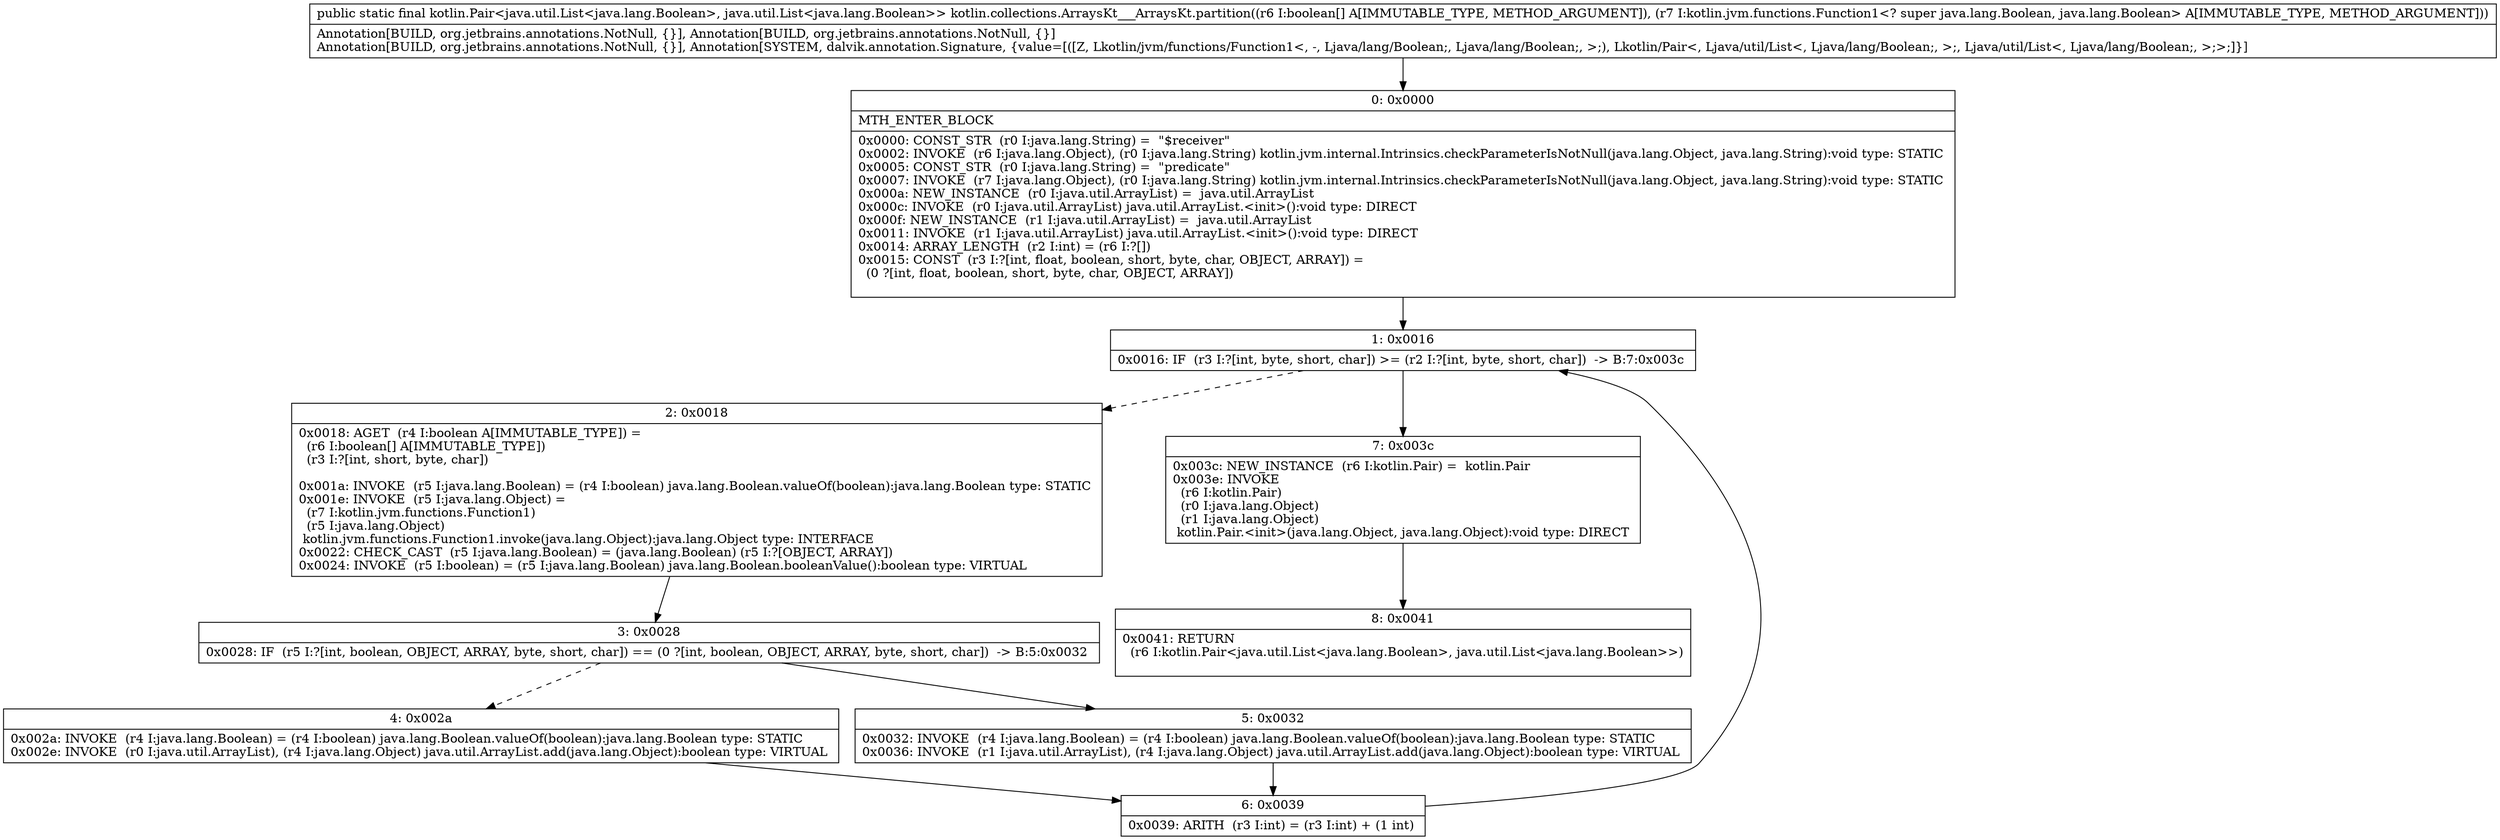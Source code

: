 digraph "CFG forkotlin.collections.ArraysKt___ArraysKt.partition([ZLkotlin\/jvm\/functions\/Function1;)Lkotlin\/Pair;" {
Node_0 [shape=record,label="{0\:\ 0x0000|MTH_ENTER_BLOCK\l|0x0000: CONST_STR  (r0 I:java.lang.String) =  \"$receiver\" \l0x0002: INVOKE  (r6 I:java.lang.Object), (r0 I:java.lang.String) kotlin.jvm.internal.Intrinsics.checkParameterIsNotNull(java.lang.Object, java.lang.String):void type: STATIC \l0x0005: CONST_STR  (r0 I:java.lang.String) =  \"predicate\" \l0x0007: INVOKE  (r7 I:java.lang.Object), (r0 I:java.lang.String) kotlin.jvm.internal.Intrinsics.checkParameterIsNotNull(java.lang.Object, java.lang.String):void type: STATIC \l0x000a: NEW_INSTANCE  (r0 I:java.util.ArrayList) =  java.util.ArrayList \l0x000c: INVOKE  (r0 I:java.util.ArrayList) java.util.ArrayList.\<init\>():void type: DIRECT \l0x000f: NEW_INSTANCE  (r1 I:java.util.ArrayList) =  java.util.ArrayList \l0x0011: INVOKE  (r1 I:java.util.ArrayList) java.util.ArrayList.\<init\>():void type: DIRECT \l0x0014: ARRAY_LENGTH  (r2 I:int) = (r6 I:?[]) \l0x0015: CONST  (r3 I:?[int, float, boolean, short, byte, char, OBJECT, ARRAY]) = \l  (0 ?[int, float, boolean, short, byte, char, OBJECT, ARRAY])\l \l}"];
Node_1 [shape=record,label="{1\:\ 0x0016|0x0016: IF  (r3 I:?[int, byte, short, char]) \>= (r2 I:?[int, byte, short, char])  \-\> B:7:0x003c \l}"];
Node_2 [shape=record,label="{2\:\ 0x0018|0x0018: AGET  (r4 I:boolean A[IMMUTABLE_TYPE]) = \l  (r6 I:boolean[] A[IMMUTABLE_TYPE])\l  (r3 I:?[int, short, byte, char])\l \l0x001a: INVOKE  (r5 I:java.lang.Boolean) = (r4 I:boolean) java.lang.Boolean.valueOf(boolean):java.lang.Boolean type: STATIC \l0x001e: INVOKE  (r5 I:java.lang.Object) = \l  (r7 I:kotlin.jvm.functions.Function1)\l  (r5 I:java.lang.Object)\l kotlin.jvm.functions.Function1.invoke(java.lang.Object):java.lang.Object type: INTERFACE \l0x0022: CHECK_CAST  (r5 I:java.lang.Boolean) = (java.lang.Boolean) (r5 I:?[OBJECT, ARRAY]) \l0x0024: INVOKE  (r5 I:boolean) = (r5 I:java.lang.Boolean) java.lang.Boolean.booleanValue():boolean type: VIRTUAL \l}"];
Node_3 [shape=record,label="{3\:\ 0x0028|0x0028: IF  (r5 I:?[int, boolean, OBJECT, ARRAY, byte, short, char]) == (0 ?[int, boolean, OBJECT, ARRAY, byte, short, char])  \-\> B:5:0x0032 \l}"];
Node_4 [shape=record,label="{4\:\ 0x002a|0x002a: INVOKE  (r4 I:java.lang.Boolean) = (r4 I:boolean) java.lang.Boolean.valueOf(boolean):java.lang.Boolean type: STATIC \l0x002e: INVOKE  (r0 I:java.util.ArrayList), (r4 I:java.lang.Object) java.util.ArrayList.add(java.lang.Object):boolean type: VIRTUAL \l}"];
Node_5 [shape=record,label="{5\:\ 0x0032|0x0032: INVOKE  (r4 I:java.lang.Boolean) = (r4 I:boolean) java.lang.Boolean.valueOf(boolean):java.lang.Boolean type: STATIC \l0x0036: INVOKE  (r1 I:java.util.ArrayList), (r4 I:java.lang.Object) java.util.ArrayList.add(java.lang.Object):boolean type: VIRTUAL \l}"];
Node_6 [shape=record,label="{6\:\ 0x0039|0x0039: ARITH  (r3 I:int) = (r3 I:int) + (1 int) \l}"];
Node_7 [shape=record,label="{7\:\ 0x003c|0x003c: NEW_INSTANCE  (r6 I:kotlin.Pair) =  kotlin.Pair \l0x003e: INVOKE  \l  (r6 I:kotlin.Pair)\l  (r0 I:java.lang.Object)\l  (r1 I:java.lang.Object)\l kotlin.Pair.\<init\>(java.lang.Object, java.lang.Object):void type: DIRECT \l}"];
Node_8 [shape=record,label="{8\:\ 0x0041|0x0041: RETURN  \l  (r6 I:kotlin.Pair\<java.util.List\<java.lang.Boolean\>, java.util.List\<java.lang.Boolean\>\>)\l \l}"];
MethodNode[shape=record,label="{public static final kotlin.Pair\<java.util.List\<java.lang.Boolean\>, java.util.List\<java.lang.Boolean\>\> kotlin.collections.ArraysKt___ArraysKt.partition((r6 I:boolean[] A[IMMUTABLE_TYPE, METHOD_ARGUMENT]), (r7 I:kotlin.jvm.functions.Function1\<? super java.lang.Boolean, java.lang.Boolean\> A[IMMUTABLE_TYPE, METHOD_ARGUMENT]))  | Annotation[BUILD, org.jetbrains.annotations.NotNull, \{\}], Annotation[BUILD, org.jetbrains.annotations.NotNull, \{\}]\lAnnotation[BUILD, org.jetbrains.annotations.NotNull, \{\}], Annotation[SYSTEM, dalvik.annotation.Signature, \{value=[([Z, Lkotlin\/jvm\/functions\/Function1\<, \-, Ljava\/lang\/Boolean;, Ljava\/lang\/Boolean;, \>;), Lkotlin\/Pair\<, Ljava\/util\/List\<, Ljava\/lang\/Boolean;, \>;, Ljava\/util\/List\<, Ljava\/lang\/Boolean;, \>;\>;]\}]\l}"];
MethodNode -> Node_0;
Node_0 -> Node_1;
Node_1 -> Node_2[style=dashed];
Node_1 -> Node_7;
Node_2 -> Node_3;
Node_3 -> Node_4[style=dashed];
Node_3 -> Node_5;
Node_4 -> Node_6;
Node_5 -> Node_6;
Node_6 -> Node_1;
Node_7 -> Node_8;
}

